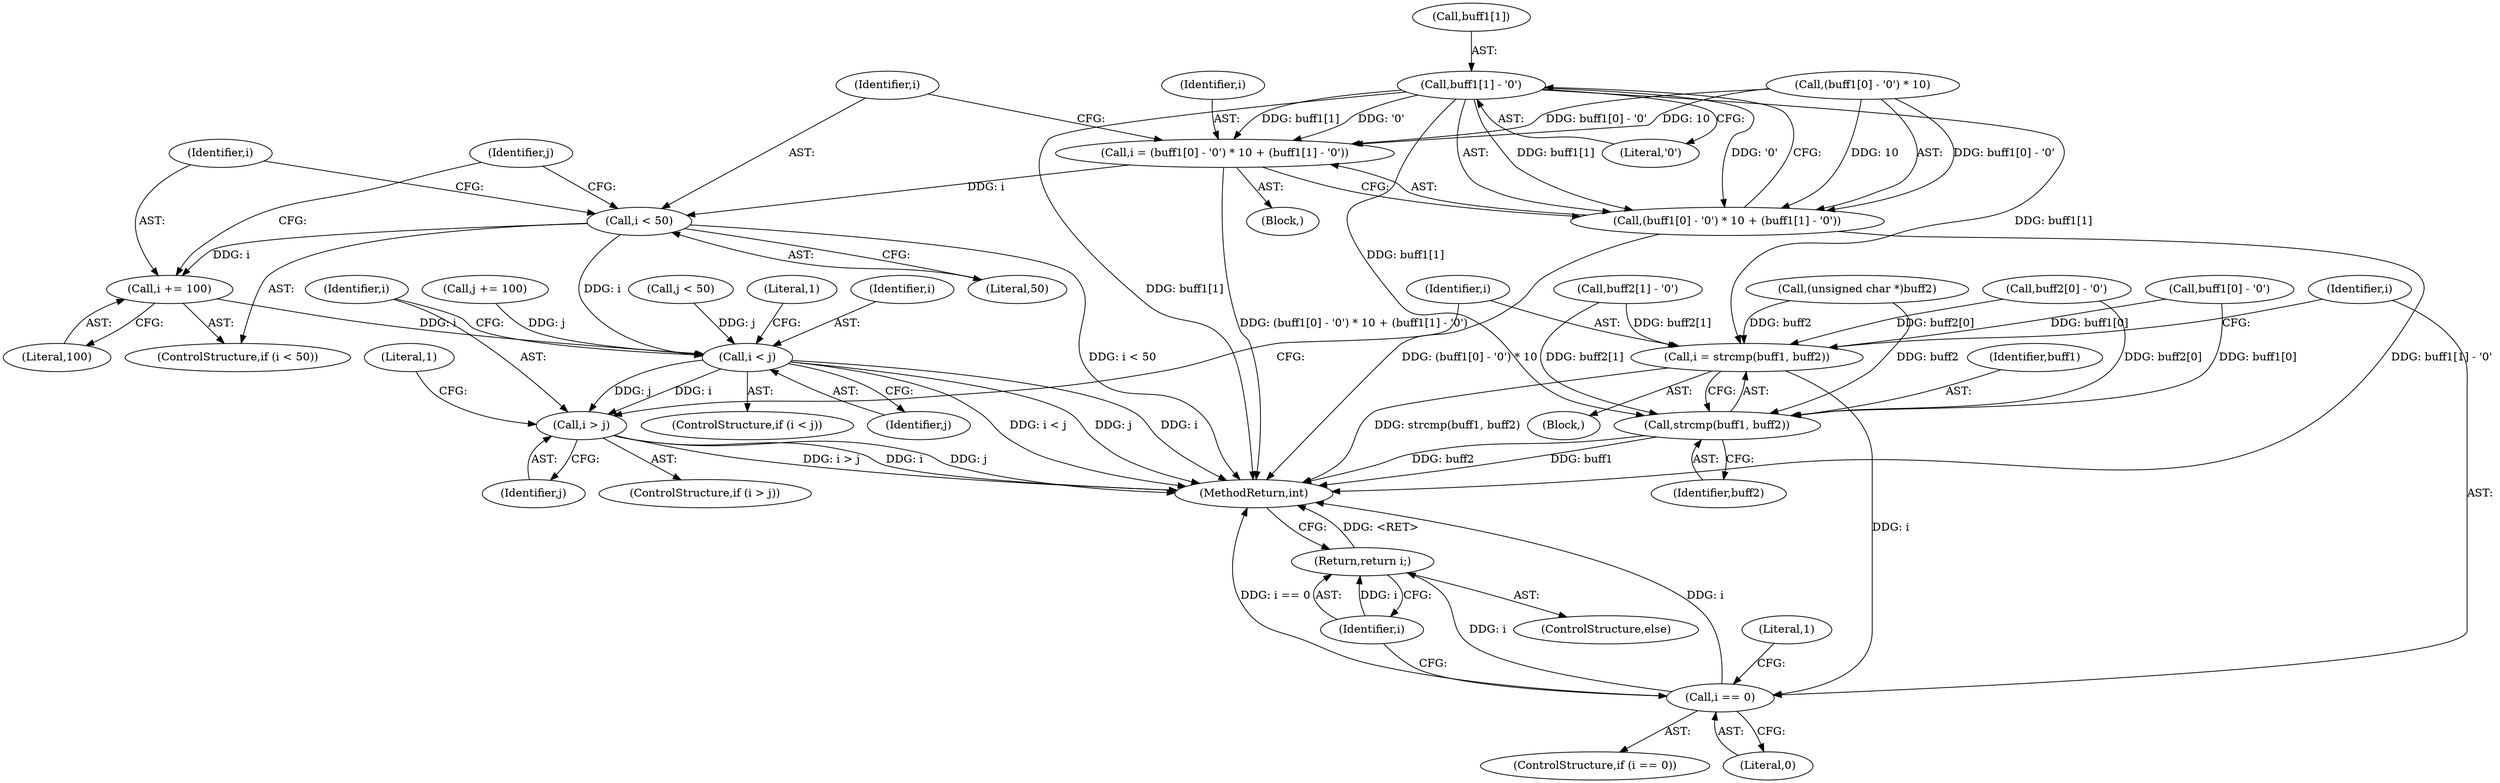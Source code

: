 digraph "0_openssl_f48b83b4fb7d6689584cf25f61ca63a4891f5b11@array" {
"1000508" [label="(Call,buff1[1] - '0')"];
"1000498" [label="(Call,i = (buff1[0] - '0') * 10 + (buff1[1] - '0'))"];
"1000514" [label="(Call,i < 50)"];
"1000517" [label="(Call,i += 100)"];
"1000543" [label="(Call,i < j)"];
"1000550" [label="(Call,i > j)"];
"1000500" [label="(Call,(buff1[0] - '0') * 10 + (buff1[1] - '0'))"];
"1000555" [label="(Call,i = strcmp(buff1, buff2))"];
"1000561" [label="(Call,i == 0)"];
"1000568" [label="(Return,return i;)"];
"1000557" [label="(Call,strcmp(buff1, buff2))"];
"1000500" [label="(Call,(buff1[0] - '0') * 10 + (buff1[1] - '0'))"];
"1000551" [label="(Identifier,i)"];
"1000542" [label="(ControlStructure,if (i < j))"];
"1000554" [label="(Literal,1)"];
"1000569" [label="(Identifier,i)"];
"1000521" [label="(Identifier,j)"];
"1000501" [label="(Call,(buff1[0] - '0') * 10)"];
"1000558" [label="(Identifier,buff1)"];
"1000508" [label="(Call,buff1[1] - '0')"];
"1000517" [label="(Call,i += 100)"];
"1000543" [label="(Call,i < j)"];
"1000536" [label="(Call,j < 50)"];
"1000518" [label="(Identifier,i)"];
"1000530" [label="(Call,buff2[1] - '0')"];
"1000561" [label="(Call,i == 0)"];
"1000509" [label="(Call,buff1[1])"];
"1000515" [label="(Identifier,i)"];
"1000548" [label="(Literal,1)"];
"1000113" [label="(Block,)"];
"1000545" [label="(Identifier,j)"];
"1000559" [label="(Identifier,buff2)"];
"1000513" [label="(ControlStructure,if (i < 50))"];
"1000499" [label="(Identifier,i)"];
"1000498" [label="(Call,i = (buff1[0] - '0') * 10 + (buff1[1] - '0'))"];
"1000555" [label="(Call,i = strcmp(buff1, buff2))"];
"1000552" [label="(Identifier,j)"];
"1000524" [label="(Call,buff2[0] - '0')"];
"1000566" [label="(Literal,1)"];
"1000519" [label="(Literal,100)"];
"1000568" [label="(Return,return i;)"];
"1000567" [label="(ControlStructure,else)"];
"1000497" [label="(Block,)"];
"1000476" [label="(Call,(unsigned char *)buff2)"];
"1000544" [label="(Identifier,i)"];
"1000550" [label="(Call,i > j)"];
"1000539" [label="(Call,j += 100)"];
"1000560" [label="(ControlStructure,if (i == 0))"];
"1000512" [label="(Literal,'0')"];
"1000556" [label="(Identifier,i)"];
"1000514" [label="(Call,i < 50)"];
"1000516" [label="(Literal,50)"];
"1000557" [label="(Call,strcmp(buff1, buff2))"];
"1000563" [label="(Literal,0)"];
"1000549" [label="(ControlStructure,if (i > j))"];
"1000502" [label="(Call,buff1[0] - '0')"];
"1000570" [label="(MethodReturn,int)"];
"1000562" [label="(Identifier,i)"];
"1000508" -> "1000500"  [label="AST: "];
"1000508" -> "1000512"  [label="CFG: "];
"1000509" -> "1000508"  [label="AST: "];
"1000512" -> "1000508"  [label="AST: "];
"1000500" -> "1000508"  [label="CFG: "];
"1000508" -> "1000570"  [label="DDG: buff1[1]"];
"1000508" -> "1000498"  [label="DDG: buff1[1]"];
"1000508" -> "1000498"  [label="DDG: '0'"];
"1000508" -> "1000500"  [label="DDG: buff1[1]"];
"1000508" -> "1000500"  [label="DDG: '0'"];
"1000508" -> "1000555"  [label="DDG: buff1[1]"];
"1000508" -> "1000557"  [label="DDG: buff1[1]"];
"1000498" -> "1000497"  [label="AST: "];
"1000498" -> "1000500"  [label="CFG: "];
"1000499" -> "1000498"  [label="AST: "];
"1000500" -> "1000498"  [label="AST: "];
"1000515" -> "1000498"  [label="CFG: "];
"1000498" -> "1000570"  [label="DDG: (buff1[0] - '0') * 10 + (buff1[1] - '0')"];
"1000501" -> "1000498"  [label="DDG: buff1[0] - '0'"];
"1000501" -> "1000498"  [label="DDG: 10"];
"1000498" -> "1000514"  [label="DDG: i"];
"1000514" -> "1000513"  [label="AST: "];
"1000514" -> "1000516"  [label="CFG: "];
"1000515" -> "1000514"  [label="AST: "];
"1000516" -> "1000514"  [label="AST: "];
"1000518" -> "1000514"  [label="CFG: "];
"1000521" -> "1000514"  [label="CFG: "];
"1000514" -> "1000570"  [label="DDG: i < 50"];
"1000514" -> "1000517"  [label="DDG: i"];
"1000514" -> "1000543"  [label="DDG: i"];
"1000517" -> "1000513"  [label="AST: "];
"1000517" -> "1000519"  [label="CFG: "];
"1000518" -> "1000517"  [label="AST: "];
"1000519" -> "1000517"  [label="AST: "];
"1000521" -> "1000517"  [label="CFG: "];
"1000517" -> "1000543"  [label="DDG: i"];
"1000543" -> "1000542"  [label="AST: "];
"1000543" -> "1000545"  [label="CFG: "];
"1000544" -> "1000543"  [label="AST: "];
"1000545" -> "1000543"  [label="AST: "];
"1000548" -> "1000543"  [label="CFG: "];
"1000551" -> "1000543"  [label="CFG: "];
"1000543" -> "1000570"  [label="DDG: i < j"];
"1000543" -> "1000570"  [label="DDG: j"];
"1000543" -> "1000570"  [label="DDG: i"];
"1000539" -> "1000543"  [label="DDG: j"];
"1000536" -> "1000543"  [label="DDG: j"];
"1000543" -> "1000550"  [label="DDG: i"];
"1000543" -> "1000550"  [label="DDG: j"];
"1000550" -> "1000549"  [label="AST: "];
"1000550" -> "1000552"  [label="CFG: "];
"1000551" -> "1000550"  [label="AST: "];
"1000552" -> "1000550"  [label="AST: "];
"1000554" -> "1000550"  [label="CFG: "];
"1000556" -> "1000550"  [label="CFG: "];
"1000550" -> "1000570"  [label="DDG: i > j"];
"1000550" -> "1000570"  [label="DDG: i"];
"1000550" -> "1000570"  [label="DDG: j"];
"1000501" -> "1000500"  [label="AST: "];
"1000500" -> "1000570"  [label="DDG: (buff1[0] - '0') * 10"];
"1000500" -> "1000570"  [label="DDG: buff1[1] - '0'"];
"1000501" -> "1000500"  [label="DDG: buff1[0] - '0'"];
"1000501" -> "1000500"  [label="DDG: 10"];
"1000555" -> "1000113"  [label="AST: "];
"1000555" -> "1000557"  [label="CFG: "];
"1000556" -> "1000555"  [label="AST: "];
"1000557" -> "1000555"  [label="AST: "];
"1000562" -> "1000555"  [label="CFG: "];
"1000555" -> "1000570"  [label="DDG: strcmp(buff1, buff2)"];
"1000502" -> "1000555"  [label="DDG: buff1[0]"];
"1000524" -> "1000555"  [label="DDG: buff2[0]"];
"1000530" -> "1000555"  [label="DDG: buff2[1]"];
"1000476" -> "1000555"  [label="DDG: buff2"];
"1000555" -> "1000561"  [label="DDG: i"];
"1000561" -> "1000560"  [label="AST: "];
"1000561" -> "1000563"  [label="CFG: "];
"1000562" -> "1000561"  [label="AST: "];
"1000563" -> "1000561"  [label="AST: "];
"1000566" -> "1000561"  [label="CFG: "];
"1000569" -> "1000561"  [label="CFG: "];
"1000561" -> "1000570"  [label="DDG: i"];
"1000561" -> "1000570"  [label="DDG: i == 0"];
"1000561" -> "1000568"  [label="DDG: i"];
"1000568" -> "1000567"  [label="AST: "];
"1000568" -> "1000569"  [label="CFG: "];
"1000569" -> "1000568"  [label="AST: "];
"1000570" -> "1000568"  [label="CFG: "];
"1000568" -> "1000570"  [label="DDG: <RET>"];
"1000569" -> "1000568"  [label="DDG: i"];
"1000557" -> "1000559"  [label="CFG: "];
"1000558" -> "1000557"  [label="AST: "];
"1000559" -> "1000557"  [label="AST: "];
"1000557" -> "1000570"  [label="DDG: buff1"];
"1000557" -> "1000570"  [label="DDG: buff2"];
"1000502" -> "1000557"  [label="DDG: buff1[0]"];
"1000524" -> "1000557"  [label="DDG: buff2[0]"];
"1000530" -> "1000557"  [label="DDG: buff2[1]"];
"1000476" -> "1000557"  [label="DDG: buff2"];
}
